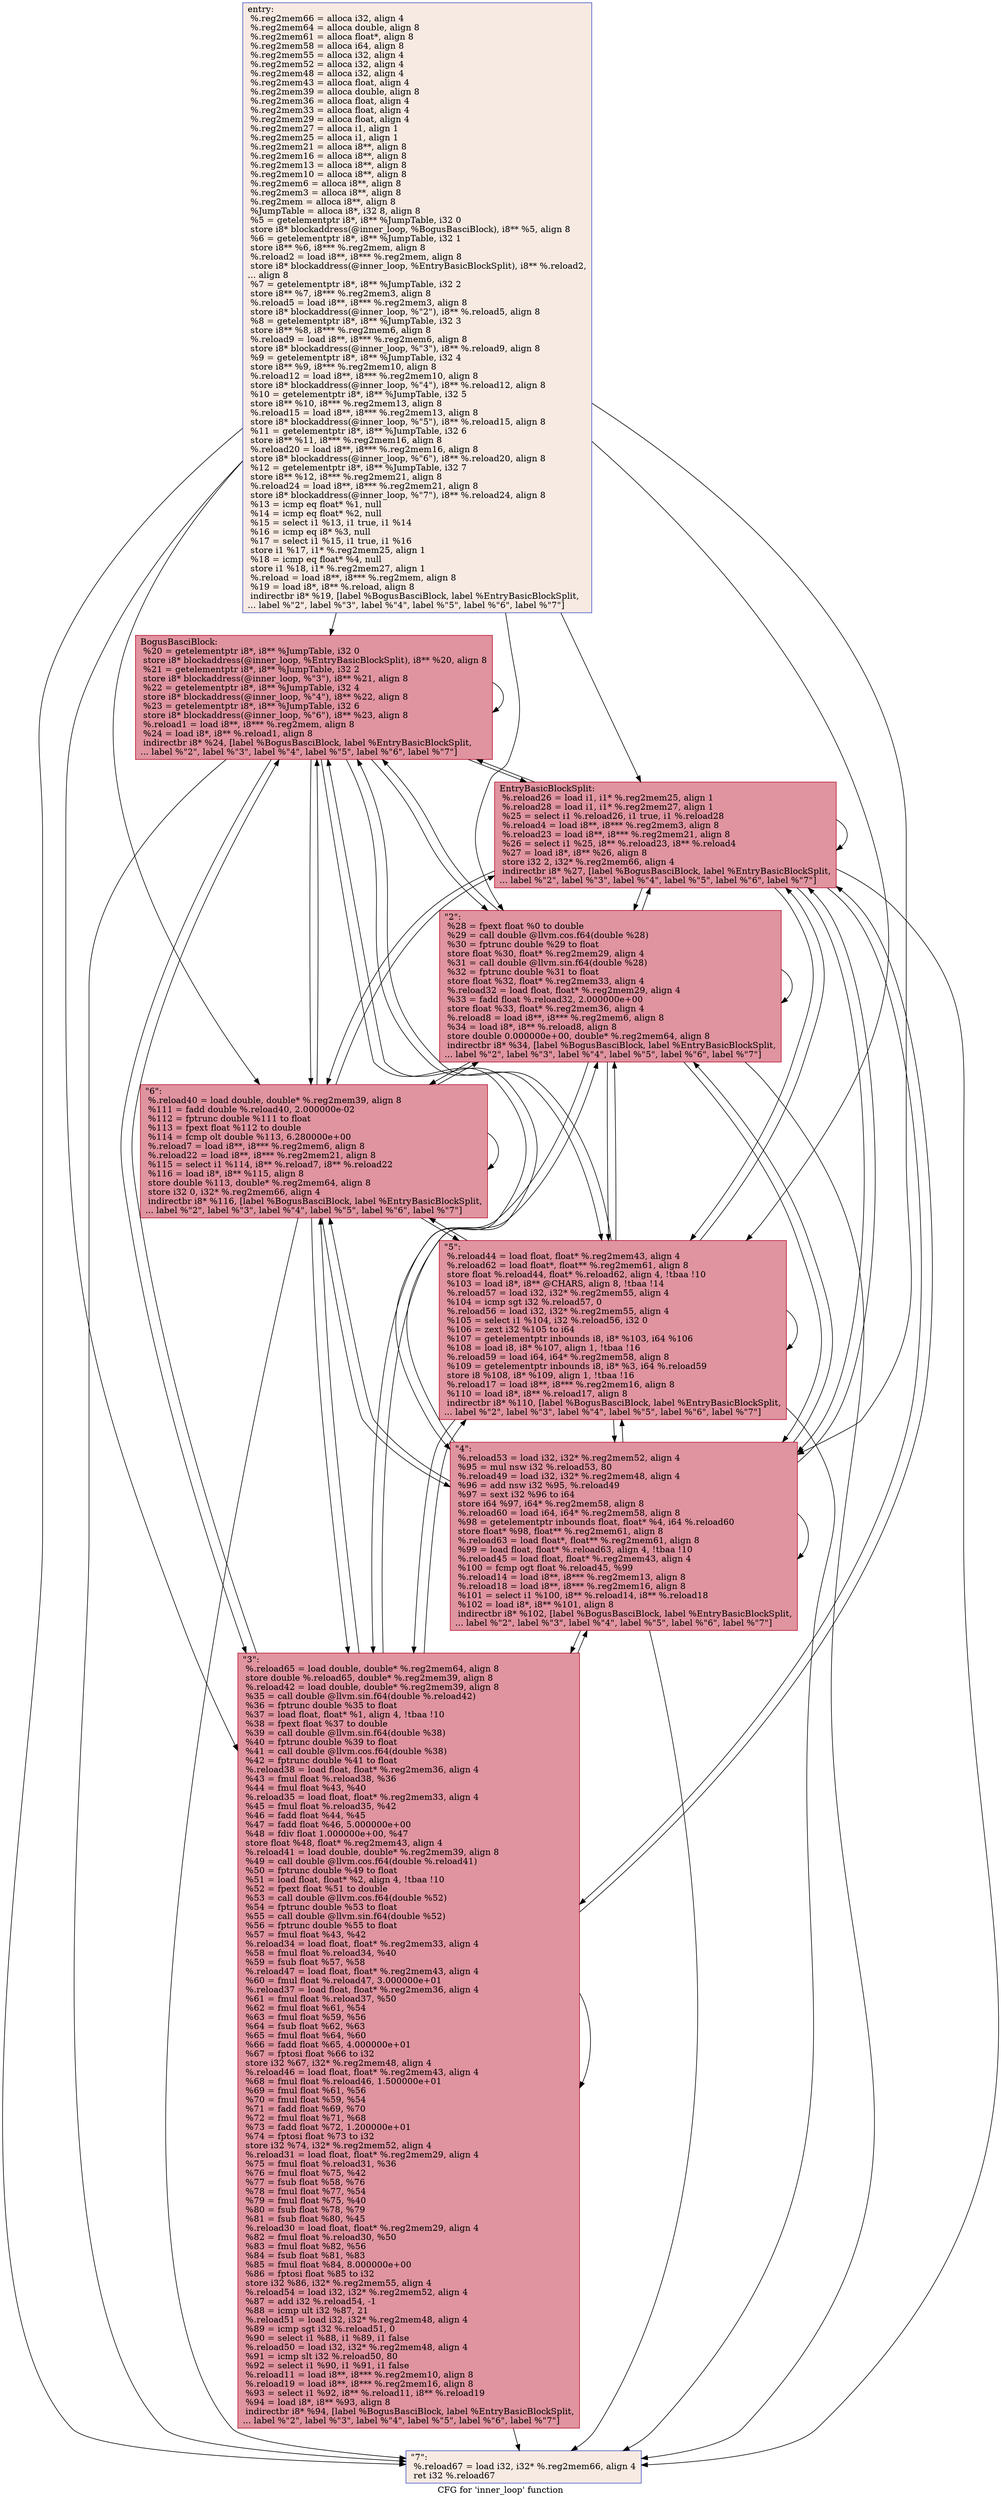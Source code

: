 digraph "CFG for 'inner_loop' function" {
	label="CFG for 'inner_loop' function";

	Node0x6000035e3740 [shape=record,color="#3d50c3ff", style=filled, fillcolor="#eed0c070",label="{entry:\l  %.reg2mem66 = alloca i32, align 4\l  %.reg2mem64 = alloca double, align 8\l  %.reg2mem61 = alloca float*, align 8\l  %.reg2mem58 = alloca i64, align 8\l  %.reg2mem55 = alloca i32, align 4\l  %.reg2mem52 = alloca i32, align 4\l  %.reg2mem48 = alloca i32, align 4\l  %.reg2mem43 = alloca float, align 4\l  %.reg2mem39 = alloca double, align 8\l  %.reg2mem36 = alloca float, align 4\l  %.reg2mem33 = alloca float, align 4\l  %.reg2mem29 = alloca float, align 4\l  %.reg2mem27 = alloca i1, align 1\l  %.reg2mem25 = alloca i1, align 1\l  %.reg2mem21 = alloca i8**, align 8\l  %.reg2mem16 = alloca i8**, align 8\l  %.reg2mem13 = alloca i8**, align 8\l  %.reg2mem10 = alloca i8**, align 8\l  %.reg2mem6 = alloca i8**, align 8\l  %.reg2mem3 = alloca i8**, align 8\l  %.reg2mem = alloca i8**, align 8\l  %JumpTable = alloca i8*, i32 8, align 8\l  %5 = getelementptr i8*, i8** %JumpTable, i32 0\l  store i8* blockaddress(@inner_loop, %BogusBasciBlock), i8** %5, align 8\l  %6 = getelementptr i8*, i8** %JumpTable, i32 1\l  store i8** %6, i8*** %.reg2mem, align 8\l  %.reload2 = load i8**, i8*** %.reg2mem, align 8\l  store i8* blockaddress(@inner_loop, %EntryBasicBlockSplit), i8** %.reload2,\l... align 8\l  %7 = getelementptr i8*, i8** %JumpTable, i32 2\l  store i8** %7, i8*** %.reg2mem3, align 8\l  %.reload5 = load i8**, i8*** %.reg2mem3, align 8\l  store i8* blockaddress(@inner_loop, %\"2\"), i8** %.reload5, align 8\l  %8 = getelementptr i8*, i8** %JumpTable, i32 3\l  store i8** %8, i8*** %.reg2mem6, align 8\l  %.reload9 = load i8**, i8*** %.reg2mem6, align 8\l  store i8* blockaddress(@inner_loop, %\"3\"), i8** %.reload9, align 8\l  %9 = getelementptr i8*, i8** %JumpTable, i32 4\l  store i8** %9, i8*** %.reg2mem10, align 8\l  %.reload12 = load i8**, i8*** %.reg2mem10, align 8\l  store i8* blockaddress(@inner_loop, %\"4\"), i8** %.reload12, align 8\l  %10 = getelementptr i8*, i8** %JumpTable, i32 5\l  store i8** %10, i8*** %.reg2mem13, align 8\l  %.reload15 = load i8**, i8*** %.reg2mem13, align 8\l  store i8* blockaddress(@inner_loop, %\"5\"), i8** %.reload15, align 8\l  %11 = getelementptr i8*, i8** %JumpTable, i32 6\l  store i8** %11, i8*** %.reg2mem16, align 8\l  %.reload20 = load i8**, i8*** %.reg2mem16, align 8\l  store i8* blockaddress(@inner_loop, %\"6\"), i8** %.reload20, align 8\l  %12 = getelementptr i8*, i8** %JumpTable, i32 7\l  store i8** %12, i8*** %.reg2mem21, align 8\l  %.reload24 = load i8**, i8*** %.reg2mem21, align 8\l  store i8* blockaddress(@inner_loop, %\"7\"), i8** %.reload24, align 8\l  %13 = icmp eq float* %1, null\l  %14 = icmp eq float* %2, null\l  %15 = select i1 %13, i1 true, i1 %14\l  %16 = icmp eq i8* %3, null\l  %17 = select i1 %15, i1 true, i1 %16\l  store i1 %17, i1* %.reg2mem25, align 1\l  %18 = icmp eq float* %4, null\l  store i1 %18, i1* %.reg2mem27, align 1\l  %.reload = load i8**, i8*** %.reg2mem, align 8\l  %19 = load i8*, i8** %.reload, align 8\l  indirectbr i8* %19, [label %BogusBasciBlock, label %EntryBasicBlockSplit,\l... label %\"2\", label %\"3\", label %\"4\", label %\"5\", label %\"6\", label %\"7\"]\l}"];
	Node0x6000035e3740 -> Node0x6000035e3780;
	Node0x6000035e3740 -> Node0x6000035e37c0;
	Node0x6000035e3740 -> Node0x6000035e3800;
	Node0x6000035e3740 -> Node0x6000035e36c0;
	Node0x6000035e3740 -> Node0x6000035e3840;
	Node0x6000035e3740 -> Node0x6000035e3880;
	Node0x6000035e3740 -> Node0x6000035e38c0;
	Node0x6000035e3740 -> Node0x6000035e3900;
	Node0x6000035e3780 [shape=record,color="#b70d28ff", style=filled, fillcolor="#b70d2870",label="{BogusBasciBlock:                                  \l  %20 = getelementptr i8*, i8** %JumpTable, i32 0\l  store i8* blockaddress(@inner_loop, %EntryBasicBlockSplit), i8** %20, align 8\l  %21 = getelementptr i8*, i8** %JumpTable, i32 2\l  store i8* blockaddress(@inner_loop, %\"3\"), i8** %21, align 8\l  %22 = getelementptr i8*, i8** %JumpTable, i32 4\l  store i8* blockaddress(@inner_loop, %\"4\"), i8** %22, align 8\l  %23 = getelementptr i8*, i8** %JumpTable, i32 6\l  store i8* blockaddress(@inner_loop, %\"6\"), i8** %23, align 8\l  %.reload1 = load i8**, i8*** %.reg2mem, align 8\l  %24 = load i8*, i8** %.reload1, align 8\l  indirectbr i8* %24, [label %BogusBasciBlock, label %EntryBasicBlockSplit,\l... label %\"2\", label %\"3\", label %\"4\", label %\"5\", label %\"6\", label %\"7\"]\l}"];
	Node0x6000035e3780 -> Node0x6000035e3780;
	Node0x6000035e3780 -> Node0x6000035e37c0;
	Node0x6000035e3780 -> Node0x6000035e3800;
	Node0x6000035e3780 -> Node0x6000035e36c0;
	Node0x6000035e3780 -> Node0x6000035e3840;
	Node0x6000035e3780 -> Node0x6000035e3880;
	Node0x6000035e3780 -> Node0x6000035e38c0;
	Node0x6000035e3780 -> Node0x6000035e3900;
	Node0x6000035e37c0 [shape=record,color="#b70d28ff", style=filled, fillcolor="#b70d2870",label="{EntryBasicBlockSplit:                             \l  %.reload26 = load i1, i1* %.reg2mem25, align 1\l  %.reload28 = load i1, i1* %.reg2mem27, align 1\l  %25 = select i1 %.reload26, i1 true, i1 %.reload28\l  %.reload4 = load i8**, i8*** %.reg2mem3, align 8\l  %.reload23 = load i8**, i8*** %.reg2mem21, align 8\l  %26 = select i1 %25, i8** %.reload23, i8** %.reload4\l  %27 = load i8*, i8** %26, align 8\l  store i32 2, i32* %.reg2mem66, align 4\l  indirectbr i8* %27, [label %BogusBasciBlock, label %EntryBasicBlockSplit,\l... label %\"2\", label %\"3\", label %\"4\", label %\"5\", label %\"6\", label %\"7\"]\l}"];
	Node0x6000035e37c0 -> Node0x6000035e3780;
	Node0x6000035e37c0 -> Node0x6000035e37c0;
	Node0x6000035e37c0 -> Node0x6000035e3800;
	Node0x6000035e37c0 -> Node0x6000035e36c0;
	Node0x6000035e37c0 -> Node0x6000035e3840;
	Node0x6000035e37c0 -> Node0x6000035e3880;
	Node0x6000035e37c0 -> Node0x6000035e38c0;
	Node0x6000035e37c0 -> Node0x6000035e3900;
	Node0x6000035e3800 [shape=record,color="#b70d28ff", style=filled, fillcolor="#b70d2870",label="{\"2\":                                              \l  %28 = fpext float %0 to double\l  %29 = call double @llvm.cos.f64(double %28)\l  %30 = fptrunc double %29 to float\l  store float %30, float* %.reg2mem29, align 4\l  %31 = call double @llvm.sin.f64(double %28)\l  %32 = fptrunc double %31 to float\l  store float %32, float* %.reg2mem33, align 4\l  %.reload32 = load float, float* %.reg2mem29, align 4\l  %33 = fadd float %.reload32, 2.000000e+00\l  store float %33, float* %.reg2mem36, align 4\l  %.reload8 = load i8**, i8*** %.reg2mem6, align 8\l  %34 = load i8*, i8** %.reload8, align 8\l  store double 0.000000e+00, double* %.reg2mem64, align 8\l  indirectbr i8* %34, [label %BogusBasciBlock, label %EntryBasicBlockSplit,\l... label %\"2\", label %\"3\", label %\"4\", label %\"5\", label %\"6\", label %\"7\"]\l}"];
	Node0x6000035e3800 -> Node0x6000035e3780;
	Node0x6000035e3800 -> Node0x6000035e37c0;
	Node0x6000035e3800 -> Node0x6000035e3800;
	Node0x6000035e3800 -> Node0x6000035e36c0;
	Node0x6000035e3800 -> Node0x6000035e3840;
	Node0x6000035e3800 -> Node0x6000035e3880;
	Node0x6000035e3800 -> Node0x6000035e38c0;
	Node0x6000035e3800 -> Node0x6000035e3900;
	Node0x6000035e36c0 [shape=record,color="#b70d28ff", style=filled, fillcolor="#b70d2870",label="{\"3\":                                              \l  %.reload65 = load double, double* %.reg2mem64, align 8\l  store double %.reload65, double* %.reg2mem39, align 8\l  %.reload42 = load double, double* %.reg2mem39, align 8\l  %35 = call double @llvm.sin.f64(double %.reload42)\l  %36 = fptrunc double %35 to float\l  %37 = load float, float* %1, align 4, !tbaa !10\l  %38 = fpext float %37 to double\l  %39 = call double @llvm.sin.f64(double %38)\l  %40 = fptrunc double %39 to float\l  %41 = call double @llvm.cos.f64(double %38)\l  %42 = fptrunc double %41 to float\l  %.reload38 = load float, float* %.reg2mem36, align 4\l  %43 = fmul float %.reload38, %36\l  %44 = fmul float %43, %40\l  %.reload35 = load float, float* %.reg2mem33, align 4\l  %45 = fmul float %.reload35, %42\l  %46 = fadd float %44, %45\l  %47 = fadd float %46, 5.000000e+00\l  %48 = fdiv float 1.000000e+00, %47\l  store float %48, float* %.reg2mem43, align 4\l  %.reload41 = load double, double* %.reg2mem39, align 8\l  %49 = call double @llvm.cos.f64(double %.reload41)\l  %50 = fptrunc double %49 to float\l  %51 = load float, float* %2, align 4, !tbaa !10\l  %52 = fpext float %51 to double\l  %53 = call double @llvm.cos.f64(double %52)\l  %54 = fptrunc double %53 to float\l  %55 = call double @llvm.sin.f64(double %52)\l  %56 = fptrunc double %55 to float\l  %57 = fmul float %43, %42\l  %.reload34 = load float, float* %.reg2mem33, align 4\l  %58 = fmul float %.reload34, %40\l  %59 = fsub float %57, %58\l  %.reload47 = load float, float* %.reg2mem43, align 4\l  %60 = fmul float %.reload47, 3.000000e+01\l  %.reload37 = load float, float* %.reg2mem36, align 4\l  %61 = fmul float %.reload37, %50\l  %62 = fmul float %61, %54\l  %63 = fmul float %59, %56\l  %64 = fsub float %62, %63\l  %65 = fmul float %64, %60\l  %66 = fadd float %65, 4.000000e+01\l  %67 = fptosi float %66 to i32\l  store i32 %67, i32* %.reg2mem48, align 4\l  %.reload46 = load float, float* %.reg2mem43, align 4\l  %68 = fmul float %.reload46, 1.500000e+01\l  %69 = fmul float %61, %56\l  %70 = fmul float %59, %54\l  %71 = fadd float %69, %70\l  %72 = fmul float %71, %68\l  %73 = fadd float %72, 1.200000e+01\l  %74 = fptosi float %73 to i32\l  store i32 %74, i32* %.reg2mem52, align 4\l  %.reload31 = load float, float* %.reg2mem29, align 4\l  %75 = fmul float %.reload31, %36\l  %76 = fmul float %75, %42\l  %77 = fsub float %58, %76\l  %78 = fmul float %77, %54\l  %79 = fmul float %75, %40\l  %80 = fsub float %78, %79\l  %81 = fsub float %80, %45\l  %.reload30 = load float, float* %.reg2mem29, align 4\l  %82 = fmul float %.reload30, %50\l  %83 = fmul float %82, %56\l  %84 = fsub float %81, %83\l  %85 = fmul float %84, 8.000000e+00\l  %86 = fptosi float %85 to i32\l  store i32 %86, i32* %.reg2mem55, align 4\l  %.reload54 = load i32, i32* %.reg2mem52, align 4\l  %87 = add i32 %.reload54, -1\l  %88 = icmp ult i32 %87, 21\l  %.reload51 = load i32, i32* %.reg2mem48, align 4\l  %89 = icmp sgt i32 %.reload51, 0\l  %90 = select i1 %88, i1 %89, i1 false\l  %.reload50 = load i32, i32* %.reg2mem48, align 4\l  %91 = icmp slt i32 %.reload50, 80\l  %92 = select i1 %90, i1 %91, i1 false\l  %.reload11 = load i8**, i8*** %.reg2mem10, align 8\l  %.reload19 = load i8**, i8*** %.reg2mem16, align 8\l  %93 = select i1 %92, i8** %.reload11, i8** %.reload19\l  %94 = load i8*, i8** %93, align 8\l  indirectbr i8* %94, [label %BogusBasciBlock, label %EntryBasicBlockSplit,\l... label %\"2\", label %\"3\", label %\"4\", label %\"5\", label %\"6\", label %\"7\"]\l}"];
	Node0x6000035e36c0 -> Node0x6000035e3780;
	Node0x6000035e36c0 -> Node0x6000035e37c0;
	Node0x6000035e36c0 -> Node0x6000035e3800;
	Node0x6000035e36c0 -> Node0x6000035e36c0;
	Node0x6000035e36c0 -> Node0x6000035e3840;
	Node0x6000035e36c0 -> Node0x6000035e3880;
	Node0x6000035e36c0 -> Node0x6000035e38c0;
	Node0x6000035e36c0 -> Node0x6000035e3900;
	Node0x6000035e3840 [shape=record,color="#b70d28ff", style=filled, fillcolor="#b70d2870",label="{\"4\":                                              \l  %.reload53 = load i32, i32* %.reg2mem52, align 4\l  %95 = mul nsw i32 %.reload53, 80\l  %.reload49 = load i32, i32* %.reg2mem48, align 4\l  %96 = add nsw i32 %95, %.reload49\l  %97 = sext i32 %96 to i64\l  store i64 %97, i64* %.reg2mem58, align 8\l  %.reload60 = load i64, i64* %.reg2mem58, align 8\l  %98 = getelementptr inbounds float, float* %4, i64 %.reload60\l  store float* %98, float** %.reg2mem61, align 8\l  %.reload63 = load float*, float** %.reg2mem61, align 8\l  %99 = load float, float* %.reload63, align 4, !tbaa !10\l  %.reload45 = load float, float* %.reg2mem43, align 4\l  %100 = fcmp ogt float %.reload45, %99\l  %.reload14 = load i8**, i8*** %.reg2mem13, align 8\l  %.reload18 = load i8**, i8*** %.reg2mem16, align 8\l  %101 = select i1 %100, i8** %.reload14, i8** %.reload18\l  %102 = load i8*, i8** %101, align 8\l  indirectbr i8* %102, [label %BogusBasciBlock, label %EntryBasicBlockSplit,\l... label %\"2\", label %\"3\", label %\"4\", label %\"5\", label %\"6\", label %\"7\"]\l}"];
	Node0x6000035e3840 -> Node0x6000035e3780;
	Node0x6000035e3840 -> Node0x6000035e37c0;
	Node0x6000035e3840 -> Node0x6000035e3800;
	Node0x6000035e3840 -> Node0x6000035e36c0;
	Node0x6000035e3840 -> Node0x6000035e3840;
	Node0x6000035e3840 -> Node0x6000035e3880;
	Node0x6000035e3840 -> Node0x6000035e38c0;
	Node0x6000035e3840 -> Node0x6000035e3900;
	Node0x6000035e3880 [shape=record,color="#b70d28ff", style=filled, fillcolor="#b70d2870",label="{\"5\":                                              \l  %.reload44 = load float, float* %.reg2mem43, align 4\l  %.reload62 = load float*, float** %.reg2mem61, align 8\l  store float %.reload44, float* %.reload62, align 4, !tbaa !10\l  %103 = load i8*, i8** @CHARS, align 8, !tbaa !14\l  %.reload57 = load i32, i32* %.reg2mem55, align 4\l  %104 = icmp sgt i32 %.reload57, 0\l  %.reload56 = load i32, i32* %.reg2mem55, align 4\l  %105 = select i1 %104, i32 %.reload56, i32 0\l  %106 = zext i32 %105 to i64\l  %107 = getelementptr inbounds i8, i8* %103, i64 %106\l  %108 = load i8, i8* %107, align 1, !tbaa !16\l  %.reload59 = load i64, i64* %.reg2mem58, align 8\l  %109 = getelementptr inbounds i8, i8* %3, i64 %.reload59\l  store i8 %108, i8* %109, align 1, !tbaa !16\l  %.reload17 = load i8**, i8*** %.reg2mem16, align 8\l  %110 = load i8*, i8** %.reload17, align 8\l  indirectbr i8* %110, [label %BogusBasciBlock, label %EntryBasicBlockSplit,\l... label %\"2\", label %\"3\", label %\"4\", label %\"5\", label %\"6\", label %\"7\"]\l}"];
	Node0x6000035e3880 -> Node0x6000035e3780;
	Node0x6000035e3880 -> Node0x6000035e37c0;
	Node0x6000035e3880 -> Node0x6000035e3800;
	Node0x6000035e3880 -> Node0x6000035e36c0;
	Node0x6000035e3880 -> Node0x6000035e3840;
	Node0x6000035e3880 -> Node0x6000035e3880;
	Node0x6000035e3880 -> Node0x6000035e38c0;
	Node0x6000035e3880 -> Node0x6000035e3900;
	Node0x6000035e38c0 [shape=record,color="#b70d28ff", style=filled, fillcolor="#b70d2870",label="{\"6\":                                              \l  %.reload40 = load double, double* %.reg2mem39, align 8\l  %111 = fadd double %.reload40, 2.000000e-02\l  %112 = fptrunc double %111 to float\l  %113 = fpext float %112 to double\l  %114 = fcmp olt double %113, 6.280000e+00\l  %.reload7 = load i8**, i8*** %.reg2mem6, align 8\l  %.reload22 = load i8**, i8*** %.reg2mem21, align 8\l  %115 = select i1 %114, i8** %.reload7, i8** %.reload22\l  %116 = load i8*, i8** %115, align 8\l  store double %113, double* %.reg2mem64, align 8\l  store i32 0, i32* %.reg2mem66, align 4\l  indirectbr i8* %116, [label %BogusBasciBlock, label %EntryBasicBlockSplit,\l... label %\"2\", label %\"3\", label %\"4\", label %\"5\", label %\"6\", label %\"7\"]\l}"];
	Node0x6000035e38c0 -> Node0x6000035e3780;
	Node0x6000035e38c0 -> Node0x6000035e37c0;
	Node0x6000035e38c0 -> Node0x6000035e3800;
	Node0x6000035e38c0 -> Node0x6000035e36c0;
	Node0x6000035e38c0 -> Node0x6000035e3840;
	Node0x6000035e38c0 -> Node0x6000035e3880;
	Node0x6000035e38c0 -> Node0x6000035e38c0;
	Node0x6000035e38c0 -> Node0x6000035e3900;
	Node0x6000035e3900 [shape=record,color="#3d50c3ff", style=filled, fillcolor="#eed0c070",label="{\"7\":                                              \l  %.reload67 = load i32, i32* %.reg2mem66, align 4\l  ret i32 %.reload67\l}"];
}
